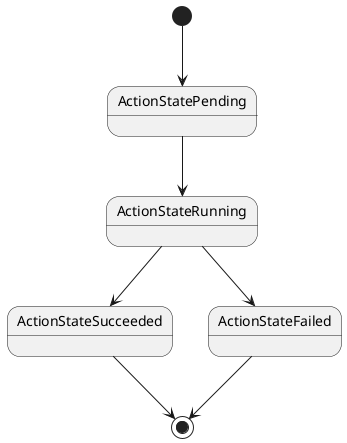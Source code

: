 @startuml action_state_machine

[*] --> ActionStatePending
ActionStatePending --> ActionStateRunning
ActionStateRunning --> ActionStateSucceeded
ActionStateRunning --> ActionStateFailed
ActionStateSucceeded --> [*]
ActionStateFailed --> [*]

@enduml